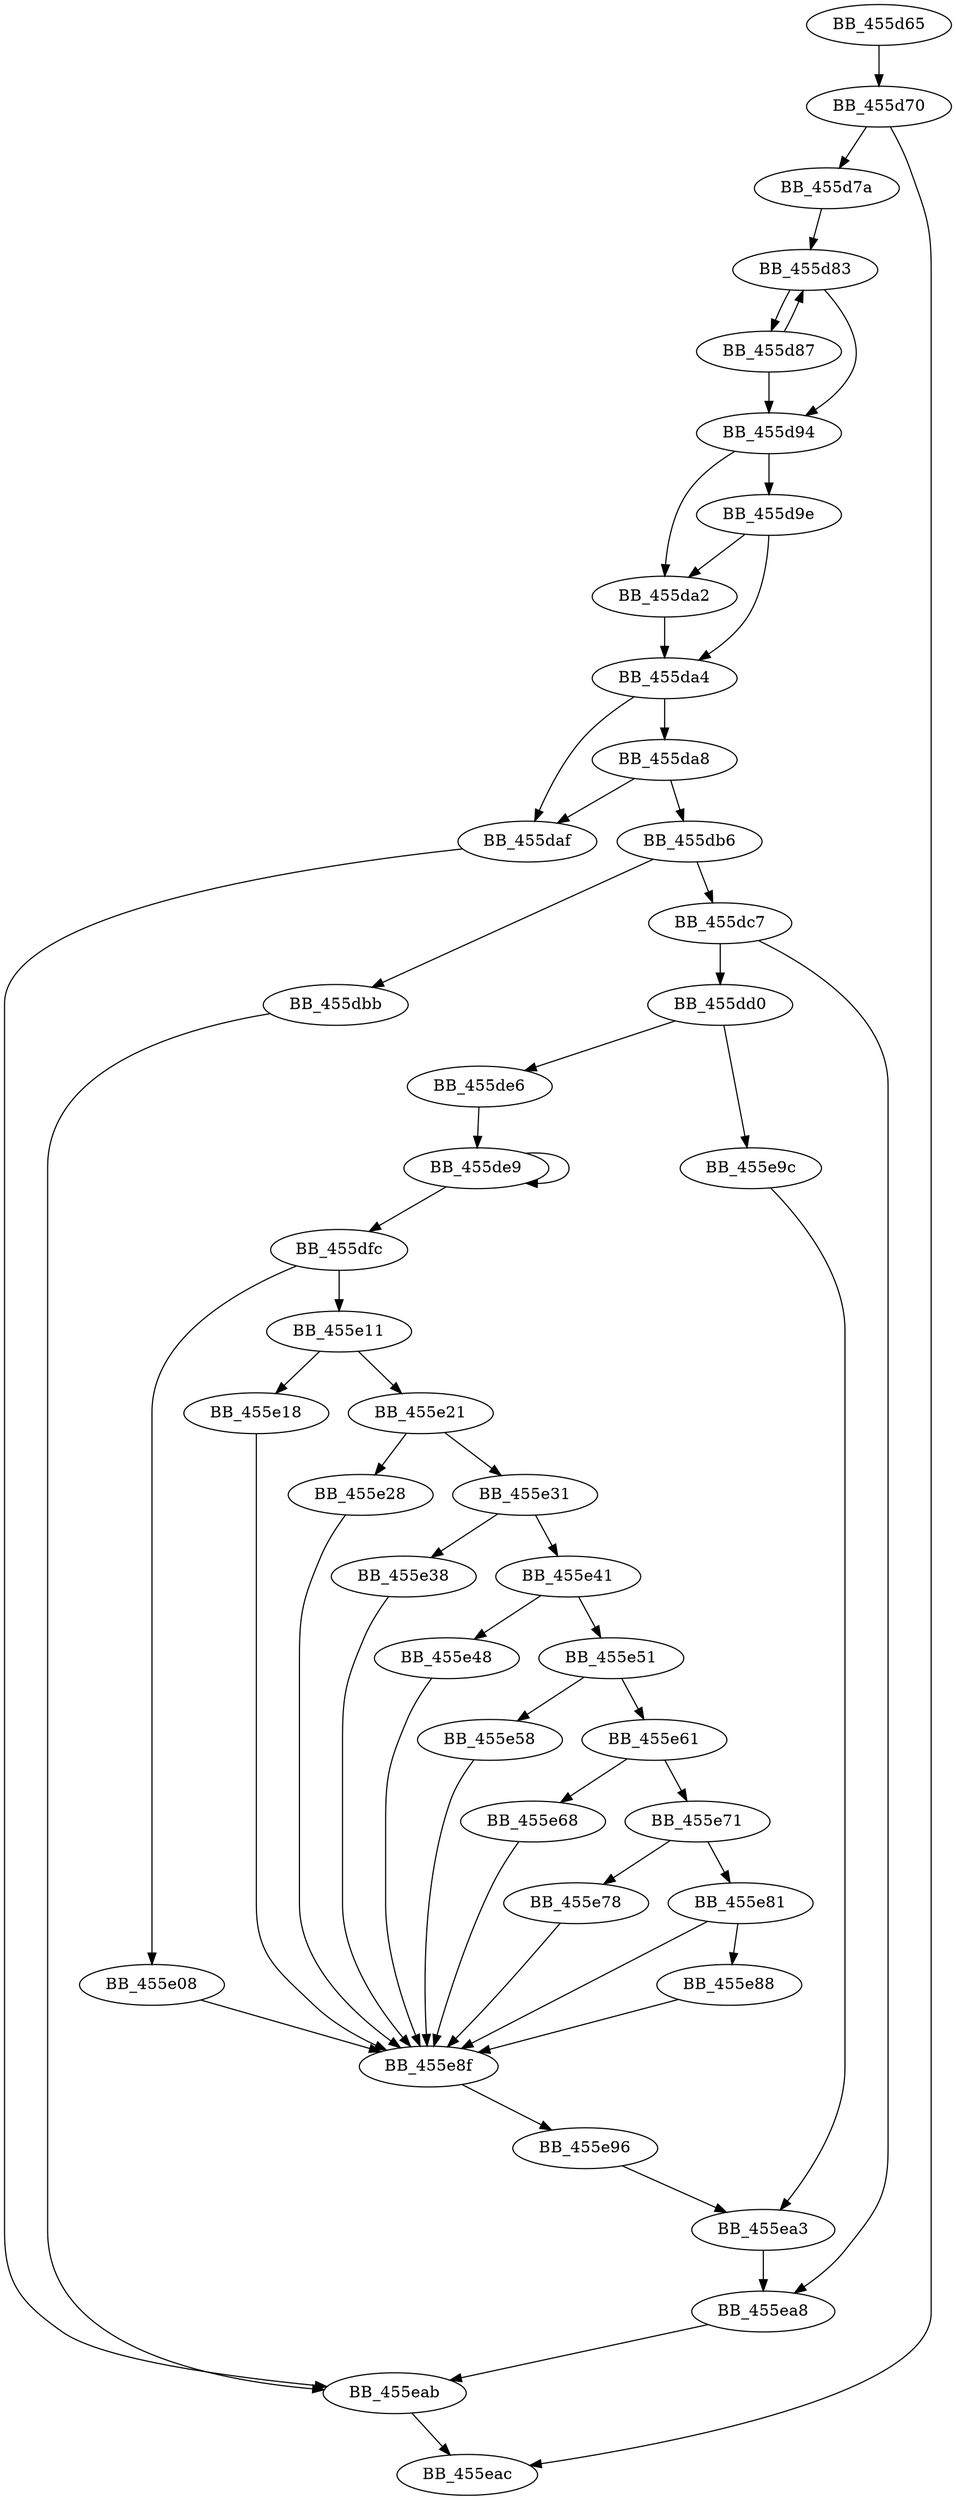 DiGraph sub_455D65{
BB_455d65->BB_455d70
BB_455d70->BB_455d7a
BB_455d70->BB_455eac
BB_455d7a->BB_455d83
BB_455d83->BB_455d87
BB_455d83->BB_455d94
BB_455d87->BB_455d83
BB_455d87->BB_455d94
BB_455d94->BB_455d9e
BB_455d94->BB_455da2
BB_455d9e->BB_455da2
BB_455d9e->BB_455da4
BB_455da2->BB_455da4
BB_455da4->BB_455da8
BB_455da4->BB_455daf
BB_455da8->BB_455daf
BB_455da8->BB_455db6
BB_455daf->BB_455eab
BB_455db6->BB_455dbb
BB_455db6->BB_455dc7
BB_455dbb->BB_455eab
BB_455dc7->BB_455dd0
BB_455dc7->BB_455ea8
BB_455dd0->BB_455de6
BB_455dd0->BB_455e9c
BB_455de6->BB_455de9
BB_455de9->BB_455de9
BB_455de9->BB_455dfc
BB_455dfc->BB_455e08
BB_455dfc->BB_455e11
BB_455e08->BB_455e8f
BB_455e11->BB_455e18
BB_455e11->BB_455e21
BB_455e18->BB_455e8f
BB_455e21->BB_455e28
BB_455e21->BB_455e31
BB_455e28->BB_455e8f
BB_455e31->BB_455e38
BB_455e31->BB_455e41
BB_455e38->BB_455e8f
BB_455e41->BB_455e48
BB_455e41->BB_455e51
BB_455e48->BB_455e8f
BB_455e51->BB_455e58
BB_455e51->BB_455e61
BB_455e58->BB_455e8f
BB_455e61->BB_455e68
BB_455e61->BB_455e71
BB_455e68->BB_455e8f
BB_455e71->BB_455e78
BB_455e71->BB_455e81
BB_455e78->BB_455e8f
BB_455e81->BB_455e88
BB_455e81->BB_455e8f
BB_455e88->BB_455e8f
BB_455e8f->BB_455e96
BB_455e96->BB_455ea3
BB_455e9c->BB_455ea3
BB_455ea3->BB_455ea8
BB_455ea8->BB_455eab
BB_455eab->BB_455eac
}
